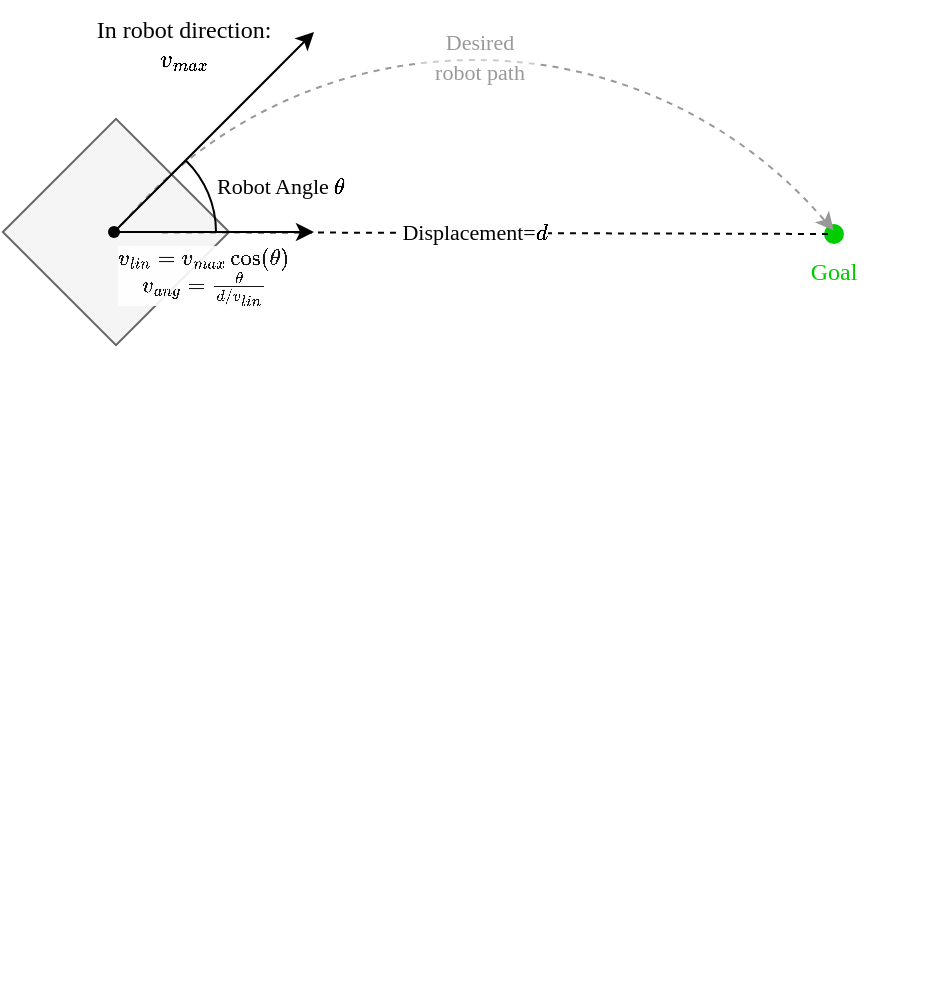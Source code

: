 <mxfile version="19.0.3" type="device"><diagram id="nn92vMNl7LgD6ZGY_zJl" name="Page-1"><mxGraphModel dx="569" dy="351" grid="1" gridSize="10" guides="1" tooltips="1" connect="1" arrows="1" fold="1" page="1" pageScale="1" pageWidth="850" pageHeight="1100" math="1" shadow="0"><root><mxCell id="0"/><mxCell id="1" parent="0"/><mxCell id="uPo6bTgyPF0YoysqPm3X-1" value="" style="whiteSpace=wrap;html=1;aspect=fixed;rotation=-45;fillColor=#f5f5f5;fontColor=#333333;strokeColor=#666666;" vertex="1" parent="1"><mxGeometry x="161" y="319" width="80" height="80" as="geometry"/></mxCell><mxCell id="uPo6bTgyPF0YoysqPm3X-2" value="" style="shape=waypoint;sketch=0;fillStyle=solid;size=6;pointerEvents=1;points=[];fillColor=none;resizable=0;rotatable=0;perimeter=centerPerimeter;snapToPoint=1;strokeColor=#00CC00;strokeWidth=3;" vertex="1" parent="1"><mxGeometry x="540" y="340" width="40" height="40" as="geometry"/></mxCell><mxCell id="uPo6bTgyPF0YoysqPm3X-4" value="&lt;pre&gt;&lt;font data-font-src=&quot;http://mirrors.ctan.org/fonts/cm-unicode/fonts/otf/cmunbxo.otf&quot; face=&quot;Comptuer Modern&quot;&gt;Goal&lt;/font&gt;&lt;/pre&gt;" style="text;html=1;strokeColor=none;fillColor=none;align=center;verticalAlign=bottom;whiteSpace=wrap;rounded=0;fontColor=#00CC00;" vertex="1" parent="1"><mxGeometry x="530" y="370" width="60" height="30" as="geometry"/></mxCell><mxCell id="uPo6bTgyPF0YoysqPm3X-5" value="" style="verticalLabelPosition=bottom;verticalAlign=top;html=1;shape=mxgraph.basic.arc;startAngle=0.857;endAngle=0.142;fontFamily=Comptuer Modern;fontSource=http%3A%2F%2Fmirrors.ctan.org%2Ffonts%2Fcm-unicode%2Ffonts%2Fotf%2Fcmunbxo.otf;fontColor=#00CC00;strokeColor=#999999;strokeWidth=1;aspect=fixed;dashed=1;" vertex="1" parent="1"><mxGeometry x="150" y="273" width="461" height="461" as="geometry"/></mxCell><mxCell id="uPo6bTgyPF0YoysqPm3X-6" value="" style="shape=waypoint;sketch=0;fillStyle=solid;size=6;pointerEvents=1;points=[];fillColor=none;resizable=0;rotatable=0;perimeter=centerPerimeter;snapToPoint=1;fontFamily=Comptuer Modern;fontSource=http%3A%2F%2Fmirrors.ctan.org%2Ffonts%2Fcm-unicode%2Ffonts%2Fotf%2Fcmunbxo.otf;fontColor=#00CC00;strokeColor=#000000;strokeWidth=1;" vertex="1" parent="1"><mxGeometry x="180" y="339" width="40" height="40" as="geometry"/></mxCell><mxCell id="uPo6bTgyPF0YoysqPm3X-9" value="" style="endArrow=classic;html=1;rounded=0;fontFamily=Comptuer Modern;fontSource=http%3A%2F%2Fmirrors.ctan.org%2Ffonts%2Fcm-unicode%2Ffonts%2Fotf%2Fcmunbxo.otf;fontColor=#00CC00;strokeColor=#999999;entryX=0.889;entryY=0.185;entryDx=0;entryDy=0;entryPerimeter=0;exitX=0.879;exitY=0.173;exitDx=0;exitDy=0;exitPerimeter=0;" edge="1" parent="1" source="uPo6bTgyPF0YoysqPm3X-5" target="uPo6bTgyPF0YoysqPm3X-5"><mxGeometry width="50" height="50" relative="1" as="geometry"><mxPoint x="410" y="490" as="sourcePoint"/><mxPoint x="460" y="440" as="targetPoint"/></mxGeometry></mxCell><mxCell id="uPo6bTgyPF0YoysqPm3X-10" value="" style="endArrow=classic;html=1;rounded=0;fontFamily=Comptuer Modern;fontSource=http%3A%2F%2Fmirrors.ctan.org%2Ffonts%2Fcm-unicode%2Ffonts%2Fotf%2Fcmunbxo.otf;fontColor=#00CC00;strokeColor=#000000;" edge="1" parent="1"><mxGeometry width="50" height="50" relative="1" as="geometry"><mxPoint x="200" y="359" as="sourcePoint"/><mxPoint x="300" y="259" as="targetPoint"/></mxGeometry></mxCell><mxCell id="uPo6bTgyPF0YoysqPm3X-11" value="&lt;font color=&quot;#000000&quot;&gt;Displacement=\(d\)&lt;br&gt;&lt;/font&gt;" style="endArrow=none;dashed=1;html=1;rounded=0;fontFamily=Comptuer Modern;fontSource=http%3A%2F%2Fmirrors.ctan.org%2Ffonts%2Fcm-unicode%2Ffonts%2Fotf%2Fcmunbxo.otf;fontColor=#00CC00;strokeColor=#000000;exitX=0.432;exitY=0.551;exitDx=0;exitDy=0;exitPerimeter=0;entryX=0.599;entryY=0.479;entryDx=0;entryDy=0;entryPerimeter=0;" edge="1" parent="1" source="uPo6bTgyPF0YoysqPm3X-6" target="uPo6bTgyPF0YoysqPm3X-2"><mxGeometry width="50" height="50" relative="1" as="geometry"><mxPoint x="390" y="420" as="sourcePoint"/><mxPoint x="440" y="370" as="targetPoint"/></mxGeometry></mxCell><mxCell id="uPo6bTgyPF0YoysqPm3X-14" value="In robot direction:\(v_{max}\)" style="text;html=1;strokeColor=none;fillColor=none;align=center;verticalAlign=middle;whiteSpace=wrap;rounded=0;dashed=1;fontFamily=Comptuer Modern;fontSource=http%3A%2F%2Fmirrors.ctan.org%2Ffonts%2Fcm-unicode%2Ffonts%2Fotf%2Fcmunbxo.otf;fontColor=#000000;" vertex="1" parent="1"><mxGeometry x="190" y="250" width="90" height="30" as="geometry"/></mxCell><mxCell id="uPo6bTgyPF0YoysqPm3X-15" value="&lt;font color=&quot;#999999&quot; style=&quot;font-size: 11px;&quot;&gt;Desired robot path&lt;/font&gt;" style="text;html=1;strokeColor=none;fillColor=#FFFFFF;align=center;verticalAlign=middle;whiteSpace=wrap;rounded=0;dashed=1;fontFamily=Comptuer Modern;fontSource=http%3A%2F%2Fmirrors.ctan.org%2Ffonts%2Fcm-unicode%2Ffonts%2Fotf%2Fcmunbxo.otf;fontColor=#000000;opacity=50;" vertex="1" parent="1"><mxGeometry x="352.5" y="256" width="60" height="30" as="geometry"/></mxCell><mxCell id="uPo6bTgyPF0YoysqPm3X-17" value="&lt;font&gt;&lt;br&gt;&lt;/font&gt;" style="endArrow=classic;html=1;rounded=0;fontFamily=Comptuer Modern;fontSource=http%3A%2F%2Fmirrors.ctan.org%2Ffonts%2Fcm-unicode%2Ffonts%2Fotf%2Fcmunbxo.otf;fontColor=#000000;strokeColor=#000000;exitX=0.533;exitY=0.575;exitDx=0;exitDy=0;exitPerimeter=0;" edge="1" parent="1" source="uPo6bTgyPF0YoysqPm3X-6"><mxGeometry y="-21" width="50" height="50" relative="1" as="geometry"><mxPoint x="210" y="369" as="sourcePoint"/><mxPoint x="300" y="359" as="targetPoint"/><mxPoint as="offset"/></mxGeometry></mxCell><mxCell id="uPo6bTgyPF0YoysqPm3X-18" value="" style="verticalLabelPosition=bottom;verticalAlign=top;html=1;shape=mxgraph.basic.arc;startAngle=0.123;endAngle=0.25;fontFamily=Comptuer Modern;fontSource=http%3A%2F%2Fmirrors.ctan.org%2Ffonts%2Fcm-unicode%2Ffonts%2Fotf%2Fcmunbxo.otf;fontSize=11;fontColor=#007FFF;strokeColor=#000000;strokeWidth=1;fillColor=none;" vertex="1" parent="1"><mxGeometry x="151" y="309" width="100" height="100" as="geometry"/></mxCell><mxCell id="uPo6bTgyPF0YoysqPm3X-19" value="&lt;font color=&quot;#000000&quot;&gt;Robot Angle \(\theta\)&lt;/font&gt;" style="text;html=1;strokeColor=none;fillColor=none;align=center;verticalAlign=middle;whiteSpace=wrap;rounded=0;fontFamily=Comptuer Modern;fontSource=http%3A%2F%2Fmirrors.ctan.org%2Ffonts%2Fcm-unicode%2Ffonts%2Fotf%2Fcmunbxo.otf;fontSize=11;fontColor=#007FFF;" vertex="1" parent="1"><mxGeometry x="247" y="321" width="72.5" height="30" as="geometry"/></mxCell><mxCell id="uPo6bTgyPF0YoysqPm3X-20" value="&lt;font style=&quot;&quot;&gt;&lt;font color=&quot;#000000&quot;&gt;\( v_{lin}=v_{max} \cos(\theta) \)&lt;br&gt;\( v_{ang} = \frac{\theta}{d/v_{lin}} \)&lt;/font&gt;&lt;br&gt;&lt;/font&gt;" style="text;html=1;strokeColor=none;fillColor=none;align=center;verticalAlign=top;whiteSpace=wrap;rounded=0;fontFamily=Comptuer Modern;fontSource=http%3A%2F%2Fmirrors.ctan.org%2Ffonts%2Fcm-unicode%2Ffonts%2Fotf%2Fcmunbxo.otf;fontSize=11;fontColor=#007FFF;opacity=70;labelBackgroundColor=default;textOpacity=90;" vertex="1" parent="1"><mxGeometry x="200" y="359" width="90" height="50" as="geometry"/></mxCell></root></mxGraphModel></diagram></mxfile>
